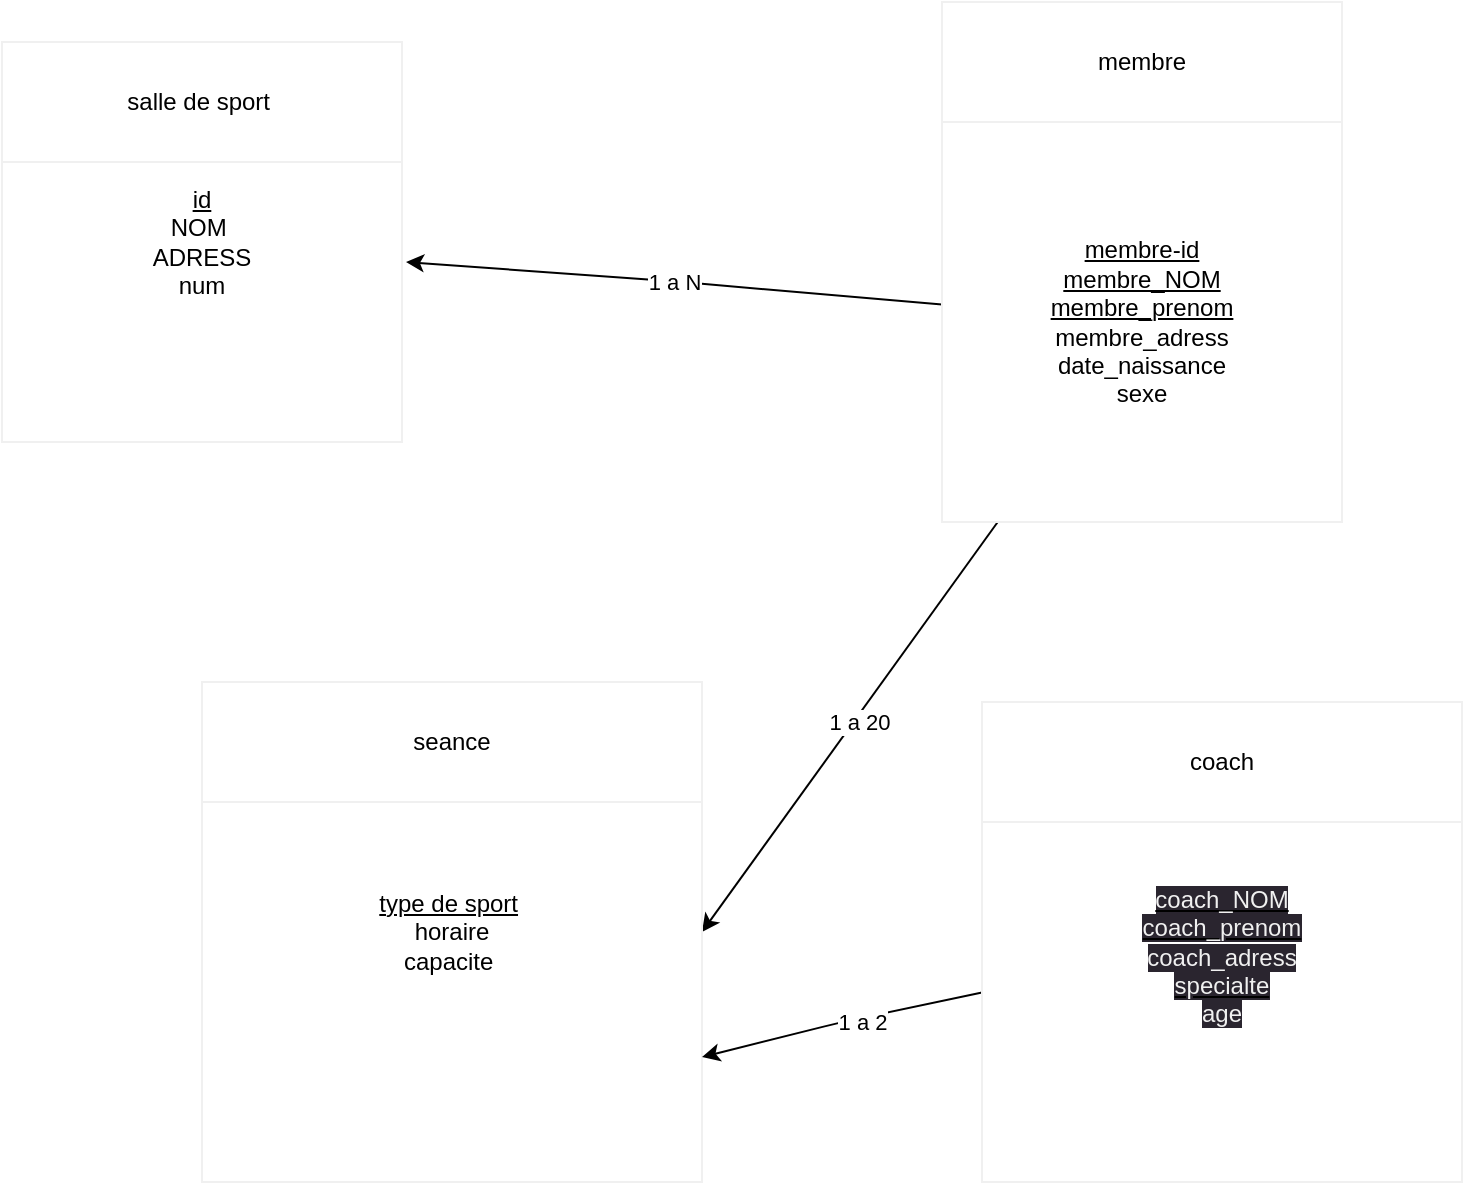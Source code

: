 <mxfile>
    <diagram id="XxSqeJfw5jXCxaK_8dIg" name="Page-1">
        <mxGraphModel dx="640" dy="1574" grid="1" gridSize="10" guides="1" tooltips="1" connect="1" arrows="1" fold="1" page="1" pageScale="1" pageWidth="850" pageHeight="1100" math="0" shadow="0">
            <root>
                <mxCell id="0"/>
                <mxCell id="1" parent="0"/>
                <mxCell id="2" value="&lt;u&gt;id&lt;br&gt;&lt;/u&gt;NOM&amp;nbsp;&lt;br&gt;ADRESS&lt;br&gt;num" style="whiteSpace=wrap;html=1;aspect=fixed;strokeColor=#F0F0F0;" vertex="1" parent="1">
                    <mxGeometry x="30" y="-980" width="200" height="200" as="geometry"/>
                </mxCell>
                <mxCell id="3" value="salle de sport&amp;nbsp;" style="rounded=0;whiteSpace=wrap;html=1;strokeColor=#F0F0F0;" vertex="1" parent="1">
                    <mxGeometry x="30" y="-980" width="200" height="60" as="geometry"/>
                </mxCell>
                <mxCell id="4" value="1 a 20&amp;nbsp;" style="edgeStyle=none;html=1;entryX=1;entryY=0.5;entryDx=0;entryDy=0;" edge="1" parent="1" source="6" target="8">
                    <mxGeometry x="-0.041" y="3" relative="1" as="geometry">
                        <mxPoint as="offset"/>
                    </mxGeometry>
                </mxCell>
                <mxCell id="5" value="1 a N" style="edgeStyle=none;html=1;entryX=1.01;entryY=0.55;entryDx=0;entryDy=0;entryPerimeter=0;" edge="1" parent="1" source="6" target="2">
                    <mxGeometry relative="1" as="geometry">
                        <Array as="points">
                            <mxPoint x="370" y="-860"/>
                        </Array>
                    </mxGeometry>
                </mxCell>
                <mxCell id="6" value="&lt;u&gt;membre-id&lt;/u&gt;&lt;br&gt;&lt;u&gt;membre_NOM&lt;/u&gt;&lt;br&gt;&lt;u&gt;membre_prenom&lt;/u&gt;&lt;br&gt;membre_adress&lt;br&gt;date_naissance&lt;br&gt;sexe" style="whiteSpace=wrap;html=1;aspect=fixed;strokeColor=#F0F0F0;" vertex="1" parent="1">
                    <mxGeometry x="500" y="-940" width="200" height="200" as="geometry"/>
                </mxCell>
                <mxCell id="7" value="membre" style="rounded=0;whiteSpace=wrap;html=1;strokeColor=#F0F0F0;" vertex="1" parent="1">
                    <mxGeometry x="500" y="-1000" width="200" height="60" as="geometry"/>
                </mxCell>
                <mxCell id="8" value="&lt;u&gt;type de sport&lt;/u&gt;&amp;nbsp;&lt;br&gt;horaire&lt;br&gt;capacite&amp;nbsp;" style="whiteSpace=wrap;html=1;aspect=fixed;strokeColor=#F0F0F0;" vertex="1" parent="1">
                    <mxGeometry x="130" y="-660" width="250" height="250" as="geometry"/>
                </mxCell>
                <mxCell id="9" value="seance" style="rounded=0;whiteSpace=wrap;html=1;strokeColor=#F0F0F0;" vertex="1" parent="1">
                    <mxGeometry x="130" y="-660" width="250" height="60" as="geometry"/>
                </mxCell>
                <mxCell id="10" value="1 a 2" style="edgeStyle=none;html=1;entryX=1;entryY=0.75;entryDx=0;entryDy=0;" edge="1" parent="1" source="11" target="8">
                    <mxGeometry x="-0.135" y="2" relative="1" as="geometry">
                        <Array as="points">
                            <mxPoint x="450" y="-490"/>
                        </Array>
                        <mxPoint as="offset"/>
                    </mxGeometry>
                </mxCell>
                <mxCell id="11" value="&lt;u&gt;&lt;br&gt;&lt;span style=&quot;color: rgb(240, 240, 240); font-family: Helvetica; font-size: 12px; font-style: normal; font-variant-ligatures: normal; font-variant-caps: normal; font-weight: 400; letter-spacing: normal; orphans: 2; text-align: center; text-indent: 0px; text-transform: none; widows: 2; word-spacing: 0px; -webkit-text-stroke-width: 0px; background-color: rgb(42, 37, 47); text-decoration-thickness: initial; text-decoration-style: initial; text-decoration-color: initial; float: none; display: inline !important;&quot;&gt;coach_NOM&lt;/span&gt;&lt;br style=&quot;border-color: rgb(0, 0, 0); color: rgb(240, 240, 240); font-family: Helvetica; font-size: 12px; font-style: normal; font-variant-ligatures: normal; font-variant-caps: normal; font-weight: 400; letter-spacing: normal; orphans: 2; text-align: center; text-indent: 0px; text-transform: none; widows: 2; word-spacing: 0px; -webkit-text-stroke-width: 0px; background-color: rgb(42, 37, 47); text-decoration-thickness: initial; text-decoration-style: initial; text-decoration-color: initial;&quot;&gt;&lt;span style=&quot;color: rgb(240, 240, 240); font-family: Helvetica; font-size: 12px; font-style: normal; font-variant-ligatures: normal; font-variant-caps: normal; font-weight: 400; letter-spacing: normal; orphans: 2; text-align: center; text-indent: 0px; text-transform: none; widows: 2; word-spacing: 0px; -webkit-text-stroke-width: 0px; background-color: rgb(42, 37, 47); text-decoration-thickness: initial; text-decoration-style: initial; text-decoration-color: initial; float: none; display: inline !important;&quot;&gt;coach_prenom&lt;/span&gt;&lt;/u&gt;&lt;br style=&quot;border-color: rgb(0, 0, 0); color: rgb(240, 240, 240); font-family: Helvetica; font-size: 12px; font-style: normal; font-variant-ligatures: normal; font-variant-caps: normal; font-weight: 400; letter-spacing: normal; orphans: 2; text-align: center; text-indent: 0px; text-transform: none; widows: 2; word-spacing: 0px; -webkit-text-stroke-width: 0px; background-color: rgb(42, 37, 47); text-decoration-thickness: initial; text-decoration-style: initial; text-decoration-color: initial;&quot;&gt;&lt;span style=&quot;color: rgb(240, 240, 240); font-family: Helvetica; font-size: 12px; font-style: normal; font-variant-ligatures: normal; font-variant-caps: normal; font-weight: 400; letter-spacing: normal; orphans: 2; text-align: center; text-indent: 0px; text-transform: none; widows: 2; word-spacing: 0px; -webkit-text-stroke-width: 0px; background-color: rgb(42, 37, 47); text-decoration-thickness: initial; text-decoration-style: initial; text-decoration-color: initial; float: none; display: inline !important;&quot;&gt;coach_adress&lt;/span&gt;&lt;br style=&quot;border-color: rgb(0, 0, 0); color: rgb(240, 240, 240); font-family: Helvetica; font-size: 12px; font-style: normal; font-variant-ligatures: normal; font-variant-caps: normal; font-weight: 400; letter-spacing: normal; orphans: 2; text-align: center; text-indent: 0px; text-transform: none; widows: 2; word-spacing: 0px; -webkit-text-stroke-width: 0px; background-color: rgb(42, 37, 47); text-decoration-thickness: initial; text-decoration-style: initial; text-decoration-color: initial;&quot;&gt;&lt;u&gt;&lt;span style=&quot;color: rgb(240, 240, 240); font-family: Helvetica; font-size: 12px; font-style: normal; font-variant-ligatures: normal; font-variant-caps: normal; font-weight: 400; letter-spacing: normal; orphans: 2; text-align: center; text-indent: 0px; text-transform: none; widows: 2; word-spacing: 0px; -webkit-text-stroke-width: 0px; background-color: rgb(42, 37, 47); text-decoration-thickness: initial; text-decoration-style: initial; text-decoration-color: initial; float: none; display: inline !important;&quot;&gt;specialte&lt;/span&gt;&lt;br style=&quot;border-color: rgb(0, 0, 0); color: rgb(240, 240, 240); font-family: Helvetica; font-size: 12px; font-style: normal; font-variant-ligatures: normal; font-variant-caps: normal; font-weight: 400; letter-spacing: normal; orphans: 2; text-align: center; text-indent: 0px; text-transform: none; widows: 2; word-spacing: 0px; -webkit-text-stroke-width: 0px; background-color: rgb(42, 37, 47); text-decoration-thickness: initial; text-decoration-style: initial; text-decoration-color: initial;&quot;&gt;&lt;/u&gt;&lt;span style=&quot;color: rgb(240, 240, 240); font-family: Helvetica; font-size: 12px; font-style: normal; font-variant-ligatures: normal; font-variant-caps: normal; font-weight: 400; letter-spacing: normal; orphans: 2; text-align: center; text-indent: 0px; text-transform: none; widows: 2; word-spacing: 0px; -webkit-text-stroke-width: 0px; background-color: rgb(42, 37, 47); text-decoration-thickness: initial; text-decoration-style: initial; text-decoration-color: initial; float: none; display: inline !important;&quot;&gt;age&lt;/span&gt;" style="whiteSpace=wrap;html=1;aspect=fixed;strokeColor=#F0F0F0;" vertex="1" parent="1">
                    <mxGeometry x="520" y="-650" width="240" height="240" as="geometry"/>
                </mxCell>
                <mxCell id="12" value="coach" style="rounded=0;whiteSpace=wrap;html=1;strokeColor=#F0F0F0;" vertex="1" parent="1">
                    <mxGeometry x="520" y="-650" width="240" height="60" as="geometry"/>
                </mxCell>
            </root>
        </mxGraphModel>
    </diagram>
</mxfile>